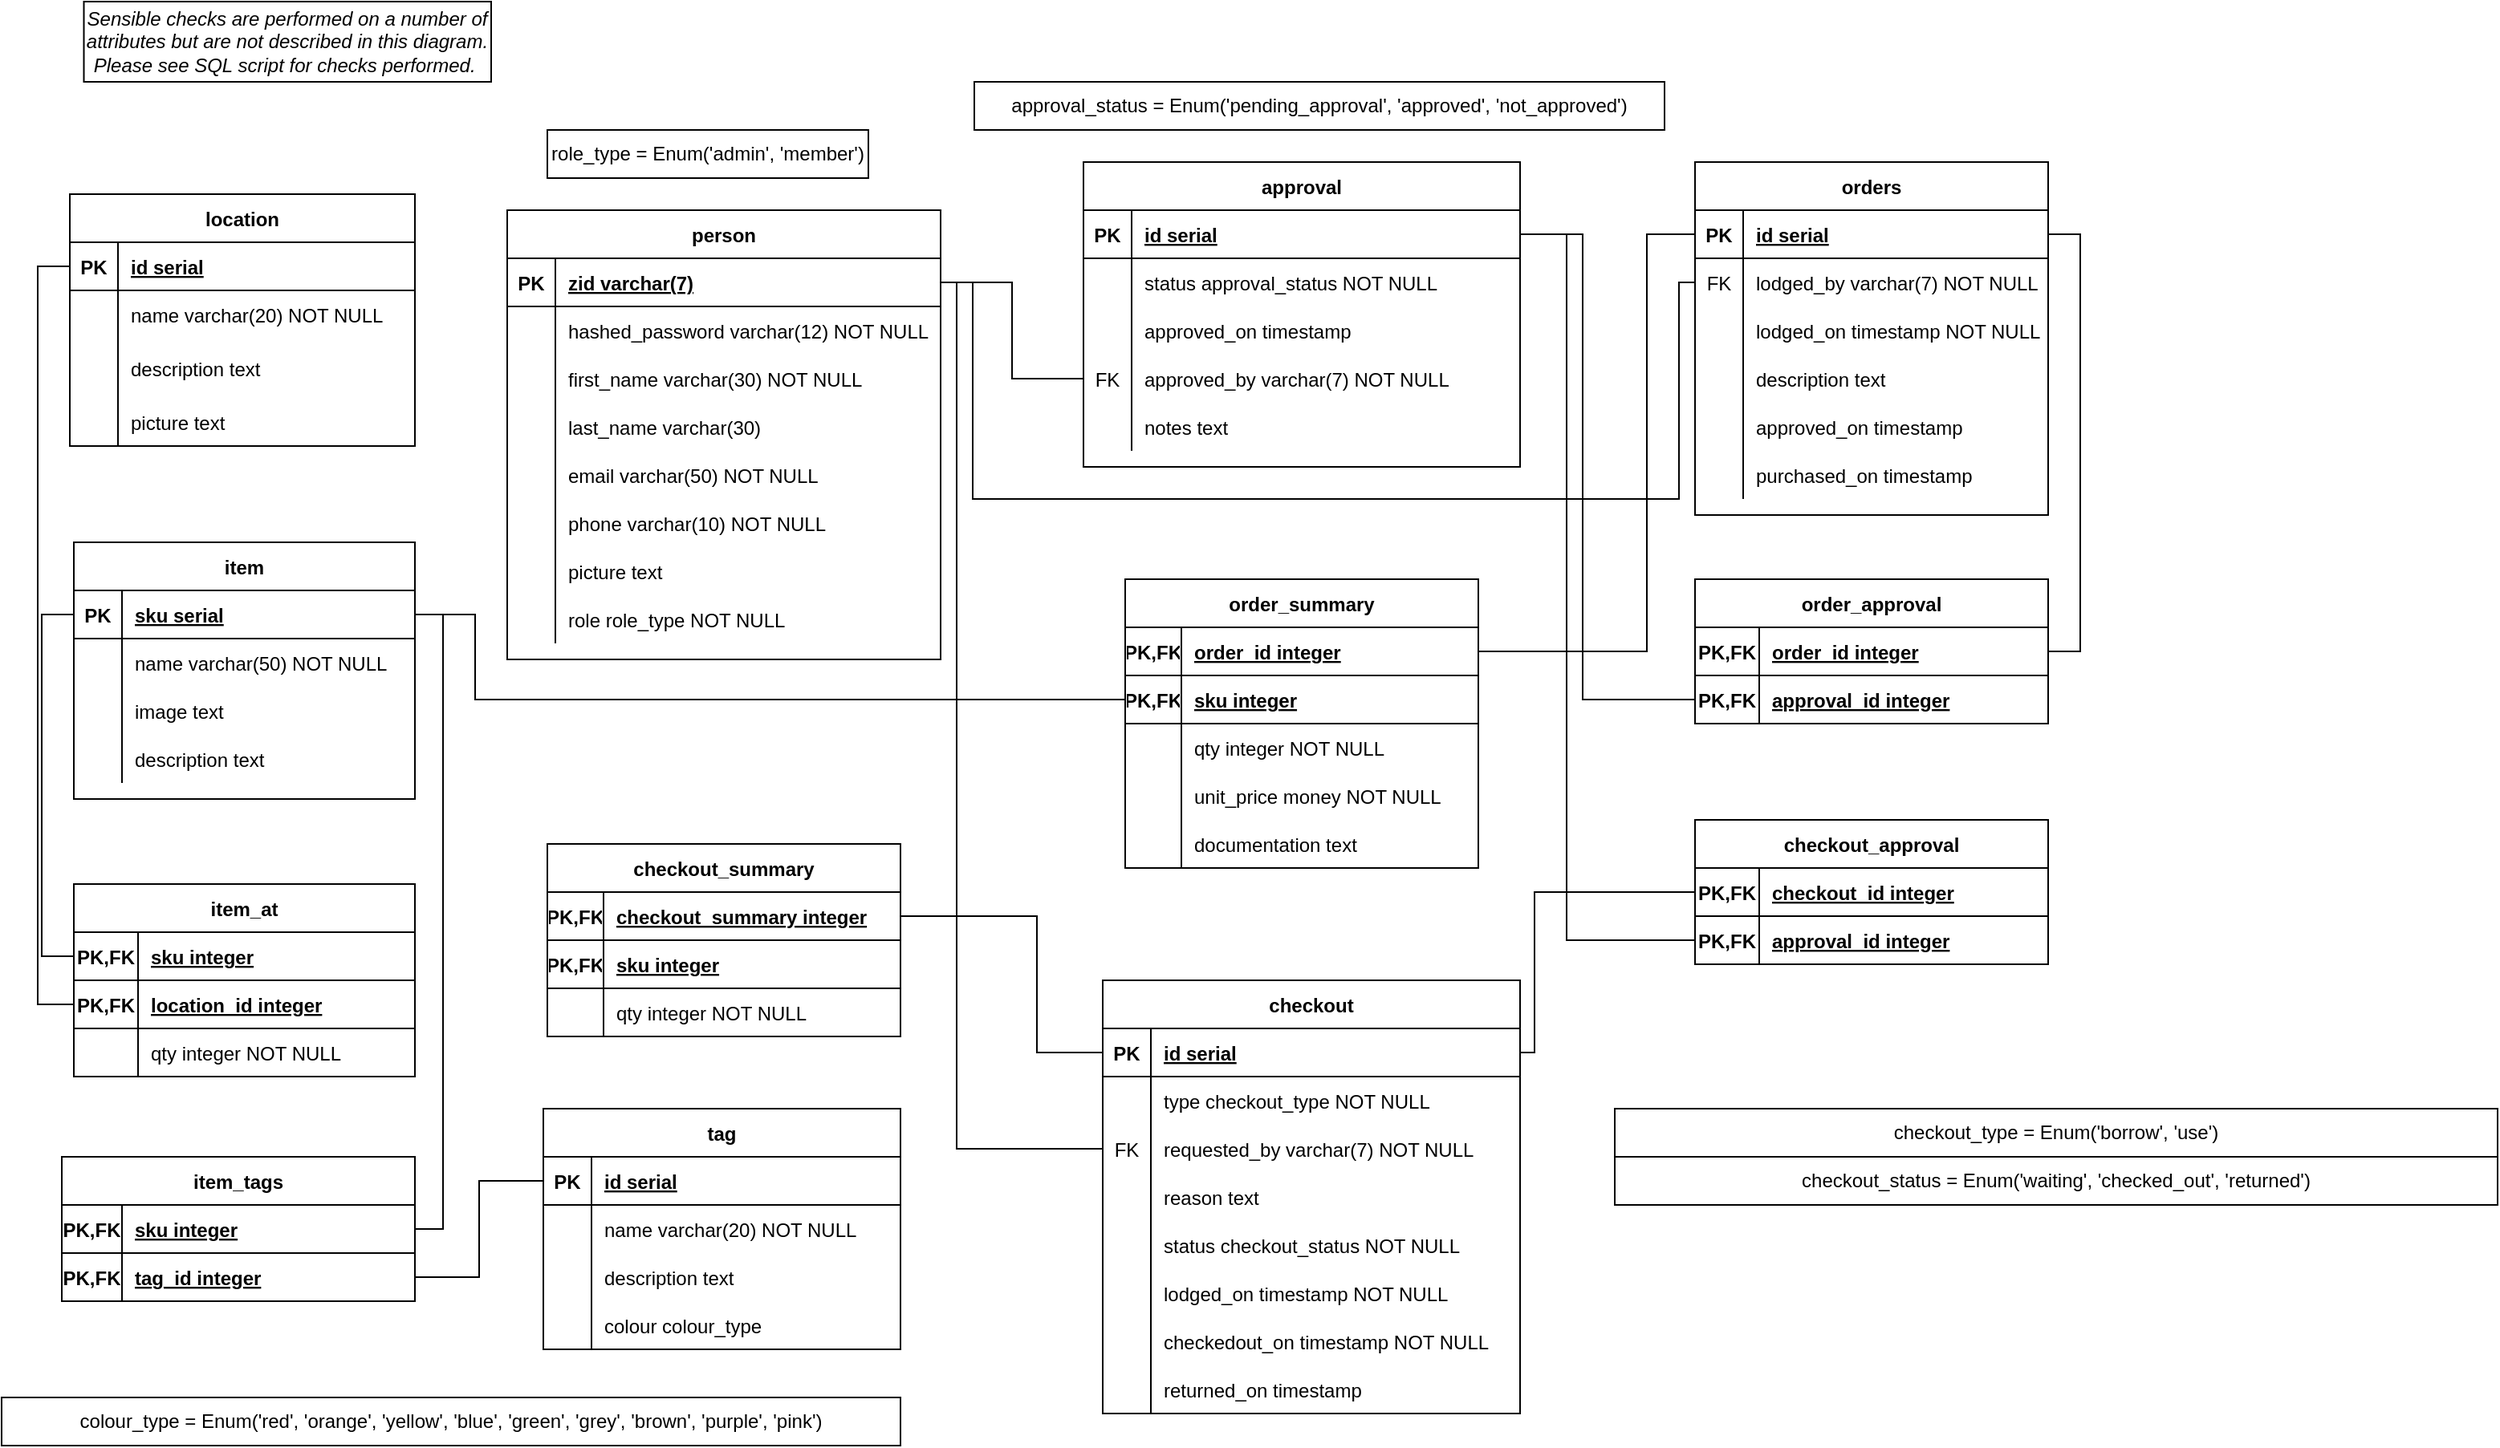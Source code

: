 <mxfile version="15.1.3" type="device"><diagram id="sqhI35rybkaed1vqZ7Nm" name="Page-1"><mxGraphModel dx="2181" dy="1385" grid="1" gridSize="10" guides="1" tooltips="1" connect="1" arrows="1" fold="1" page="1" pageScale="1" pageWidth="1169" pageHeight="827" math="0" shadow="0"><root><mxCell id="0"/><mxCell id="1" parent="0"/><mxCell id="OZhwQ9Wp_961Yht9sRp8-1" value="person" style="shape=table;startSize=30;container=1;collapsible=1;childLayout=tableLayout;fixedRows=1;rowLines=0;fontStyle=1;align=center;resizeLast=1;" parent="1" vertex="1"><mxGeometry x="20" y="-620" width="270" height="280" as="geometry"/></mxCell><mxCell id="OZhwQ9Wp_961Yht9sRp8-2" value="" style="shape=partialRectangle;collapsible=0;dropTarget=0;pointerEvents=0;fillColor=none;top=0;left=0;bottom=1;right=0;points=[[0,0.5],[1,0.5]];portConstraint=eastwest;" parent="OZhwQ9Wp_961Yht9sRp8-1" vertex="1"><mxGeometry y="30" width="270" height="30" as="geometry"/></mxCell><mxCell id="OZhwQ9Wp_961Yht9sRp8-3" value="PK" style="shape=partialRectangle;connectable=0;fillColor=none;top=0;left=0;bottom=0;right=0;fontStyle=1;overflow=hidden;" parent="OZhwQ9Wp_961Yht9sRp8-2" vertex="1"><mxGeometry width="30" height="30" as="geometry"/></mxCell><mxCell id="OZhwQ9Wp_961Yht9sRp8-4" value="zid varchar(7)" style="shape=partialRectangle;connectable=0;fillColor=none;top=0;left=0;bottom=0;right=0;align=left;spacingLeft=6;fontStyle=5;overflow=hidden;" parent="OZhwQ9Wp_961Yht9sRp8-2" vertex="1"><mxGeometry x="30" width="240" height="30" as="geometry"/></mxCell><mxCell id="KjuRB3Pj3CHjRm3-rx0Q-2" style="shape=partialRectangle;collapsible=0;dropTarget=0;pointerEvents=0;fillColor=none;top=0;left=0;bottom=0;right=0;points=[[0,0.5],[1,0.5]];portConstraint=eastwest;" parent="OZhwQ9Wp_961Yht9sRp8-1" vertex="1"><mxGeometry y="60" width="270" height="30" as="geometry"/></mxCell><mxCell id="KjuRB3Pj3CHjRm3-rx0Q-3" style="shape=partialRectangle;connectable=0;fillColor=none;top=0;left=0;bottom=0;right=0;editable=1;overflow=hidden;" parent="KjuRB3Pj3CHjRm3-rx0Q-2" vertex="1"><mxGeometry width="30" height="30" as="geometry"/></mxCell><mxCell id="KjuRB3Pj3CHjRm3-rx0Q-4" value="hashed_password varchar(12) NOT NULL" style="shape=partialRectangle;connectable=0;fillColor=none;top=0;left=0;bottom=0;right=0;align=left;spacingLeft=6;overflow=hidden;" parent="KjuRB3Pj3CHjRm3-rx0Q-2" vertex="1"><mxGeometry x="30" width="240" height="30" as="geometry"/></mxCell><mxCell id="OZhwQ9Wp_961Yht9sRp8-5" value="" style="shape=partialRectangle;collapsible=0;dropTarget=0;pointerEvents=0;fillColor=none;top=0;left=0;bottom=0;right=0;points=[[0,0.5],[1,0.5]];portConstraint=eastwest;" parent="OZhwQ9Wp_961Yht9sRp8-1" vertex="1"><mxGeometry y="90" width="270" height="30" as="geometry"/></mxCell><mxCell id="OZhwQ9Wp_961Yht9sRp8-6" value="" style="shape=partialRectangle;connectable=0;fillColor=none;top=0;left=0;bottom=0;right=0;editable=1;overflow=hidden;" parent="OZhwQ9Wp_961Yht9sRp8-5" vertex="1"><mxGeometry width="30" height="30" as="geometry"/></mxCell><mxCell id="OZhwQ9Wp_961Yht9sRp8-7" value="first_name varchar(30) NOT NULL" style="shape=partialRectangle;connectable=0;fillColor=none;top=0;left=0;bottom=0;right=0;align=left;spacingLeft=6;overflow=hidden;" parent="OZhwQ9Wp_961Yht9sRp8-5" vertex="1"><mxGeometry x="30" width="240" height="30" as="geometry"/></mxCell><mxCell id="OZhwQ9Wp_961Yht9sRp8-8" value="" style="shape=partialRectangle;collapsible=0;dropTarget=0;pointerEvents=0;fillColor=none;top=0;left=0;bottom=0;right=0;points=[[0,0.5],[1,0.5]];portConstraint=eastwest;" parent="OZhwQ9Wp_961Yht9sRp8-1" vertex="1"><mxGeometry y="120" width="270" height="30" as="geometry"/></mxCell><mxCell id="OZhwQ9Wp_961Yht9sRp8-9" value="" style="shape=partialRectangle;connectable=0;fillColor=none;top=0;left=0;bottom=0;right=0;editable=1;overflow=hidden;" parent="OZhwQ9Wp_961Yht9sRp8-8" vertex="1"><mxGeometry width="30" height="30" as="geometry"/></mxCell><mxCell id="OZhwQ9Wp_961Yht9sRp8-10" value="last_name varchar(30)" style="shape=partialRectangle;connectable=0;fillColor=none;top=0;left=0;bottom=0;right=0;align=left;spacingLeft=6;overflow=hidden;" parent="OZhwQ9Wp_961Yht9sRp8-8" vertex="1"><mxGeometry x="30" width="240" height="30" as="geometry"/></mxCell><mxCell id="OZhwQ9Wp_961Yht9sRp8-11" value="" style="shape=partialRectangle;collapsible=0;dropTarget=0;pointerEvents=0;fillColor=none;top=0;left=0;bottom=0;right=0;points=[[0,0.5],[1,0.5]];portConstraint=eastwest;" parent="OZhwQ9Wp_961Yht9sRp8-1" vertex="1"><mxGeometry y="150" width="270" height="30" as="geometry"/></mxCell><mxCell id="OZhwQ9Wp_961Yht9sRp8-12" value="" style="shape=partialRectangle;connectable=0;fillColor=none;top=0;left=0;bottom=0;right=0;editable=1;overflow=hidden;" parent="OZhwQ9Wp_961Yht9sRp8-11" vertex="1"><mxGeometry width="30" height="30" as="geometry"/></mxCell><mxCell id="OZhwQ9Wp_961Yht9sRp8-13" value="email varchar(50) NOT NULL" style="shape=partialRectangle;connectable=0;fillColor=none;top=0;left=0;bottom=0;right=0;align=left;spacingLeft=6;overflow=hidden;" parent="OZhwQ9Wp_961Yht9sRp8-11" vertex="1"><mxGeometry x="30" width="240" height="30" as="geometry"/></mxCell><mxCell id="OZhwQ9Wp_961Yht9sRp8-143" style="shape=partialRectangle;collapsible=0;dropTarget=0;pointerEvents=0;fillColor=none;top=0;left=0;bottom=0;right=0;points=[[0,0.5],[1,0.5]];portConstraint=eastwest;" parent="OZhwQ9Wp_961Yht9sRp8-1" vertex="1"><mxGeometry y="180" width="270" height="30" as="geometry"/></mxCell><mxCell id="OZhwQ9Wp_961Yht9sRp8-144" style="shape=partialRectangle;connectable=0;fillColor=none;top=0;left=0;bottom=0;right=0;editable=1;overflow=hidden;" parent="OZhwQ9Wp_961Yht9sRp8-143" vertex="1"><mxGeometry width="30" height="30" as="geometry"/></mxCell><mxCell id="OZhwQ9Wp_961Yht9sRp8-145" value="phone varchar(10) NOT NULL  " style="shape=partialRectangle;connectable=0;fillColor=none;top=0;left=0;bottom=0;right=0;align=left;spacingLeft=6;overflow=hidden;" parent="OZhwQ9Wp_961Yht9sRp8-143" vertex="1"><mxGeometry x="30" width="240" height="30" as="geometry"/></mxCell><mxCell id="OZhwQ9Wp_961Yht9sRp8-20" style="shape=partialRectangle;collapsible=0;dropTarget=0;pointerEvents=0;fillColor=none;top=0;left=0;bottom=0;right=0;points=[[0,0.5],[1,0.5]];portConstraint=eastwest;" parent="OZhwQ9Wp_961Yht9sRp8-1" vertex="1"><mxGeometry y="210" width="270" height="30" as="geometry"/></mxCell><mxCell id="OZhwQ9Wp_961Yht9sRp8-21" style="shape=partialRectangle;connectable=0;fillColor=none;top=0;left=0;bottom=0;right=0;editable=1;overflow=hidden;" parent="OZhwQ9Wp_961Yht9sRp8-20" vertex="1"><mxGeometry width="30" height="30" as="geometry"/></mxCell><mxCell id="OZhwQ9Wp_961Yht9sRp8-22" value="picture text" style="shape=partialRectangle;connectable=0;fillColor=none;top=0;left=0;bottom=0;right=0;align=left;spacingLeft=6;overflow=hidden;" parent="OZhwQ9Wp_961Yht9sRp8-20" vertex="1"><mxGeometry x="30" width="240" height="30" as="geometry"/></mxCell><mxCell id="OZhwQ9Wp_961Yht9sRp8-23" style="shape=partialRectangle;collapsible=0;dropTarget=0;pointerEvents=0;fillColor=none;top=0;left=0;bottom=0;right=0;points=[[0,0.5],[1,0.5]];portConstraint=eastwest;" parent="OZhwQ9Wp_961Yht9sRp8-1" vertex="1"><mxGeometry y="240" width="270" height="30" as="geometry"/></mxCell><mxCell id="OZhwQ9Wp_961Yht9sRp8-24" style="shape=partialRectangle;connectable=0;fillColor=none;top=0;left=0;bottom=0;right=0;editable=1;overflow=hidden;" parent="OZhwQ9Wp_961Yht9sRp8-23" vertex="1"><mxGeometry width="30" height="30" as="geometry"/></mxCell><mxCell id="OZhwQ9Wp_961Yht9sRp8-25" value="role role_type NOT NULL" style="shape=partialRectangle;connectable=0;fillColor=none;top=0;left=0;bottom=0;right=0;align=left;spacingLeft=6;overflow=hidden;" parent="OZhwQ9Wp_961Yht9sRp8-23" vertex="1"><mxGeometry x="30" width="240" height="30" as="geometry"/></mxCell><mxCell id="OZhwQ9Wp_961Yht9sRp8-29" value="item" style="shape=table;startSize=30;container=1;collapsible=1;childLayout=tableLayout;fixedRows=1;rowLines=0;fontStyle=1;align=center;resizeLast=1;" parent="1" vertex="1"><mxGeometry x="-250" y="-413" width="212.5" height="160" as="geometry"><mxRectangle x="350" y="40" width="60" height="30" as="alternateBounds"/></mxGeometry></mxCell><mxCell id="OZhwQ9Wp_961Yht9sRp8-30" value="" style="shape=partialRectangle;collapsible=0;dropTarget=0;pointerEvents=0;fillColor=none;top=0;left=0;bottom=1;right=0;points=[[0,0.5],[1,0.5]];portConstraint=eastwest;" parent="OZhwQ9Wp_961Yht9sRp8-29" vertex="1"><mxGeometry y="30" width="212.5" height="30" as="geometry"/></mxCell><mxCell id="OZhwQ9Wp_961Yht9sRp8-31" value="PK" style="shape=partialRectangle;connectable=0;fillColor=none;top=0;left=0;bottom=0;right=0;fontStyle=1;overflow=hidden;" parent="OZhwQ9Wp_961Yht9sRp8-30" vertex="1"><mxGeometry width="30" height="30" as="geometry"/></mxCell><mxCell id="OZhwQ9Wp_961Yht9sRp8-32" value="sku serial" style="shape=partialRectangle;connectable=0;fillColor=none;top=0;left=0;bottom=0;right=0;align=left;spacingLeft=6;fontStyle=5;overflow=hidden;" parent="OZhwQ9Wp_961Yht9sRp8-30" vertex="1"><mxGeometry x="30" width="182.5" height="30" as="geometry"/></mxCell><mxCell id="OZhwQ9Wp_961Yht9sRp8-33" value="" style="shape=partialRectangle;collapsible=0;dropTarget=0;pointerEvents=0;fillColor=none;top=0;left=0;bottom=0;right=0;points=[[0,0.5],[1,0.5]];portConstraint=eastwest;" parent="OZhwQ9Wp_961Yht9sRp8-29" vertex="1"><mxGeometry y="60" width="212.5" height="30" as="geometry"/></mxCell><mxCell id="OZhwQ9Wp_961Yht9sRp8-34" value="" style="shape=partialRectangle;connectable=0;fillColor=none;top=0;left=0;bottom=0;right=0;editable=1;overflow=hidden;" parent="OZhwQ9Wp_961Yht9sRp8-33" vertex="1"><mxGeometry width="30" height="30" as="geometry"/></mxCell><mxCell id="OZhwQ9Wp_961Yht9sRp8-35" value="name varchar(50) NOT NULL" style="shape=partialRectangle;connectable=0;fillColor=none;top=0;left=0;bottom=0;right=0;align=left;spacingLeft=6;overflow=hidden;" parent="OZhwQ9Wp_961Yht9sRp8-33" vertex="1"><mxGeometry x="30" width="182.5" height="30" as="geometry"/></mxCell><mxCell id="OZhwQ9Wp_961Yht9sRp8-96" style="shape=partialRectangle;collapsible=0;dropTarget=0;pointerEvents=0;fillColor=none;top=0;left=0;bottom=0;right=0;points=[[0,0.5],[1,0.5]];portConstraint=eastwest;" parent="OZhwQ9Wp_961Yht9sRp8-29" vertex="1"><mxGeometry y="90" width="212.5" height="30" as="geometry"/></mxCell><mxCell id="OZhwQ9Wp_961Yht9sRp8-97" style="shape=partialRectangle;connectable=0;fillColor=none;top=0;left=0;bottom=0;right=0;editable=1;overflow=hidden;" parent="OZhwQ9Wp_961Yht9sRp8-96" vertex="1"><mxGeometry width="30" height="30" as="geometry"/></mxCell><mxCell id="OZhwQ9Wp_961Yht9sRp8-98" value="image text" style="shape=partialRectangle;connectable=0;fillColor=none;top=0;left=0;bottom=0;right=0;align=left;spacingLeft=6;overflow=hidden;" parent="OZhwQ9Wp_961Yht9sRp8-96" vertex="1"><mxGeometry x="30" width="182.5" height="30" as="geometry"/></mxCell><mxCell id="OZhwQ9Wp_961Yht9sRp8-36" value="" style="shape=partialRectangle;collapsible=0;dropTarget=0;pointerEvents=0;fillColor=none;top=0;left=0;bottom=0;right=0;points=[[0,0.5],[1,0.5]];portConstraint=eastwest;" parent="OZhwQ9Wp_961Yht9sRp8-29" vertex="1"><mxGeometry y="120" width="212.5" height="30" as="geometry"/></mxCell><mxCell id="OZhwQ9Wp_961Yht9sRp8-37" value="" style="shape=partialRectangle;connectable=0;fillColor=none;top=0;left=0;bottom=0;right=0;editable=1;overflow=hidden;" parent="OZhwQ9Wp_961Yht9sRp8-36" vertex="1"><mxGeometry width="30" height="30" as="geometry"/></mxCell><mxCell id="OZhwQ9Wp_961Yht9sRp8-38" value="description text" style="shape=partialRectangle;connectable=0;fillColor=none;top=0;left=0;bottom=0;right=0;align=left;spacingLeft=6;overflow=hidden;" parent="OZhwQ9Wp_961Yht9sRp8-36" vertex="1"><mxGeometry x="30" width="182.5" height="30" as="geometry"/></mxCell><mxCell id="OZhwQ9Wp_961Yht9sRp8-45" value="orders" style="shape=table;startSize=30;container=1;collapsible=1;childLayout=tableLayout;fixedRows=1;rowLines=0;fontStyle=1;align=center;resizeLast=1;" parent="1" vertex="1"><mxGeometry x="760" y="-650" width="220" height="220" as="geometry"/></mxCell><mxCell id="OZhwQ9Wp_961Yht9sRp8-46" value="" style="shape=partialRectangle;collapsible=0;dropTarget=0;pointerEvents=0;fillColor=none;top=0;left=0;bottom=1;right=0;points=[[0,0.5],[1,0.5]];portConstraint=eastwest;" parent="OZhwQ9Wp_961Yht9sRp8-45" vertex="1"><mxGeometry y="30" width="220" height="30" as="geometry"/></mxCell><mxCell id="OZhwQ9Wp_961Yht9sRp8-47" value="PK" style="shape=partialRectangle;connectable=0;fillColor=none;top=0;left=0;bottom=0;right=0;fontStyle=1;overflow=hidden;" parent="OZhwQ9Wp_961Yht9sRp8-46" vertex="1"><mxGeometry width="30" height="30" as="geometry"/></mxCell><mxCell id="OZhwQ9Wp_961Yht9sRp8-48" value="id serial" style="shape=partialRectangle;connectable=0;fillColor=none;top=0;left=0;bottom=0;right=0;align=left;spacingLeft=6;fontStyle=5;overflow=hidden;" parent="OZhwQ9Wp_961Yht9sRp8-46" vertex="1"><mxGeometry x="30" width="190" height="30" as="geometry"/></mxCell><mxCell id="OZhwQ9Wp_961Yht9sRp8-55" value="" style="shape=partialRectangle;collapsible=0;dropTarget=0;pointerEvents=0;fillColor=none;top=0;left=0;bottom=0;right=0;points=[[0,0.5],[1,0.5]];portConstraint=eastwest;" parent="OZhwQ9Wp_961Yht9sRp8-45" vertex="1"><mxGeometry y="60" width="220" height="30" as="geometry"/></mxCell><mxCell id="OZhwQ9Wp_961Yht9sRp8-56" value="FK" style="shape=partialRectangle;connectable=0;fillColor=none;top=0;left=0;bottom=0;right=0;editable=1;overflow=hidden;" parent="OZhwQ9Wp_961Yht9sRp8-55" vertex="1"><mxGeometry width="30" height="30" as="geometry"/></mxCell><mxCell id="OZhwQ9Wp_961Yht9sRp8-57" value="lodged_by varchar(7) NOT NULL" style="shape=partialRectangle;connectable=0;fillColor=none;top=0;left=0;bottom=0;right=0;align=left;spacingLeft=6;overflow=hidden;" parent="OZhwQ9Wp_961Yht9sRp8-55" vertex="1"><mxGeometry x="30" width="190" height="30" as="geometry"/></mxCell><mxCell id="OZhwQ9Wp_961Yht9sRp8-59" style="shape=partialRectangle;collapsible=0;dropTarget=0;pointerEvents=0;fillColor=none;top=0;left=0;bottom=0;right=0;points=[[0,0.5],[1,0.5]];portConstraint=eastwest;" parent="OZhwQ9Wp_961Yht9sRp8-45" vertex="1"><mxGeometry y="90" width="220" height="30" as="geometry"/></mxCell><mxCell id="OZhwQ9Wp_961Yht9sRp8-60" style="shape=partialRectangle;connectable=0;fillColor=none;top=0;left=0;bottom=0;right=0;editable=1;overflow=hidden;" parent="OZhwQ9Wp_961Yht9sRp8-59" vertex="1"><mxGeometry width="30" height="30" as="geometry"/></mxCell><mxCell id="OZhwQ9Wp_961Yht9sRp8-61" value="lodged_on timestamp NOT NULL" style="shape=partialRectangle;connectable=0;fillColor=none;top=0;left=0;bottom=0;right=0;align=left;spacingLeft=6;overflow=hidden;" parent="OZhwQ9Wp_961Yht9sRp8-59" vertex="1"><mxGeometry x="30" width="190" height="30" as="geometry"/></mxCell><mxCell id="KjuRB3Pj3CHjRm3-rx0Q-37" style="shape=partialRectangle;collapsible=0;dropTarget=0;pointerEvents=0;fillColor=none;top=0;left=0;bottom=0;right=0;points=[[0,0.5],[1,0.5]];portConstraint=eastwest;" parent="OZhwQ9Wp_961Yht9sRp8-45" vertex="1"><mxGeometry y="120" width="220" height="30" as="geometry"/></mxCell><mxCell id="KjuRB3Pj3CHjRm3-rx0Q-38" style="shape=partialRectangle;connectable=0;fillColor=none;top=0;left=0;bottom=0;right=0;editable=1;overflow=hidden;" parent="KjuRB3Pj3CHjRm3-rx0Q-37" vertex="1"><mxGeometry width="30" height="30" as="geometry"/></mxCell><mxCell id="KjuRB3Pj3CHjRm3-rx0Q-39" value="description text" style="shape=partialRectangle;connectable=0;fillColor=none;top=0;left=0;bottom=0;right=0;align=left;spacingLeft=6;overflow=hidden;" parent="KjuRB3Pj3CHjRm3-rx0Q-37" vertex="1"><mxGeometry x="30" width="190" height="30" as="geometry"/></mxCell><mxCell id="KjuRB3Pj3CHjRm3-rx0Q-47" style="shape=partialRectangle;collapsible=0;dropTarget=0;pointerEvents=0;fillColor=none;top=0;left=0;bottom=0;right=0;points=[[0,0.5],[1,0.5]];portConstraint=eastwest;" parent="OZhwQ9Wp_961Yht9sRp8-45" vertex="1"><mxGeometry y="150" width="220" height="30" as="geometry"/></mxCell><mxCell id="KjuRB3Pj3CHjRm3-rx0Q-48" style="shape=partialRectangle;connectable=0;fillColor=none;top=0;left=0;bottom=0;right=0;editable=1;overflow=hidden;" parent="KjuRB3Pj3CHjRm3-rx0Q-47" vertex="1"><mxGeometry width="30" height="30" as="geometry"/></mxCell><mxCell id="KjuRB3Pj3CHjRm3-rx0Q-49" value="approved_on timestamp" style="shape=partialRectangle;connectable=0;fillColor=none;top=0;left=0;bottom=0;right=0;align=left;spacingLeft=6;overflow=hidden;" parent="KjuRB3Pj3CHjRm3-rx0Q-47" vertex="1"><mxGeometry x="30" width="190" height="30" as="geometry"/></mxCell><mxCell id="OZhwQ9Wp_961Yht9sRp8-65" style="shape=partialRectangle;collapsible=0;dropTarget=0;pointerEvents=0;fillColor=none;top=0;left=0;bottom=0;right=0;points=[[0,0.5],[1,0.5]];portConstraint=eastwest;" parent="OZhwQ9Wp_961Yht9sRp8-45" vertex="1"><mxGeometry y="180" width="220" height="30" as="geometry"/></mxCell><mxCell id="OZhwQ9Wp_961Yht9sRp8-66" style="shape=partialRectangle;connectable=0;fillColor=none;top=0;left=0;bottom=0;right=0;editable=1;overflow=hidden;" parent="OZhwQ9Wp_961Yht9sRp8-65" vertex="1"><mxGeometry width="30" height="30" as="geometry"/></mxCell><mxCell id="OZhwQ9Wp_961Yht9sRp8-67" value="purchased_on timestamp" style="shape=partialRectangle;connectable=0;fillColor=none;top=0;left=0;bottom=0;right=0;align=left;spacingLeft=6;overflow=hidden;" parent="OZhwQ9Wp_961Yht9sRp8-65" vertex="1"><mxGeometry x="30" width="190" height="30" as="geometry"/></mxCell><mxCell id="OZhwQ9Wp_961Yht9sRp8-71" value="approval" style="shape=table;startSize=30;container=1;collapsible=1;childLayout=tableLayout;fixedRows=1;rowLines=0;fontStyle=1;align=center;resizeLast=1;" parent="1" vertex="1"><mxGeometry x="379" y="-650" width="272" height="190" as="geometry"/></mxCell><mxCell id="OZhwQ9Wp_961Yht9sRp8-72" value="" style="shape=partialRectangle;collapsible=0;dropTarget=0;pointerEvents=0;fillColor=none;top=0;left=0;bottom=1;right=0;points=[[0,0.5],[1,0.5]];portConstraint=eastwest;" parent="OZhwQ9Wp_961Yht9sRp8-71" vertex="1"><mxGeometry y="30" width="272" height="30" as="geometry"/></mxCell><mxCell id="OZhwQ9Wp_961Yht9sRp8-73" value="PK" style="shape=partialRectangle;connectable=0;fillColor=none;top=0;left=0;bottom=0;right=0;fontStyle=1;overflow=hidden;" parent="OZhwQ9Wp_961Yht9sRp8-72" vertex="1"><mxGeometry width="30" height="30" as="geometry"/></mxCell><mxCell id="OZhwQ9Wp_961Yht9sRp8-74" value="id serial" style="shape=partialRectangle;connectable=0;fillColor=none;top=0;left=0;bottom=0;right=0;align=left;spacingLeft=6;fontStyle=5;overflow=hidden;" parent="OZhwQ9Wp_961Yht9sRp8-72" vertex="1"><mxGeometry x="30" width="242" height="30" as="geometry"/></mxCell><mxCell id="jn0UKNEaqNDkY8BhaNkN-6" style="shape=partialRectangle;collapsible=0;dropTarget=0;pointerEvents=0;fillColor=none;top=0;left=0;bottom=0;right=0;points=[[0,0.5],[1,0.5]];portConstraint=eastwest;" parent="OZhwQ9Wp_961Yht9sRp8-71" vertex="1"><mxGeometry y="60" width="272" height="30" as="geometry"/></mxCell><mxCell id="jn0UKNEaqNDkY8BhaNkN-7" style="shape=partialRectangle;connectable=0;fillColor=none;top=0;left=0;bottom=0;right=0;editable=1;overflow=hidden;" parent="jn0UKNEaqNDkY8BhaNkN-6" vertex="1"><mxGeometry width="30" height="30" as="geometry"/></mxCell><mxCell id="jn0UKNEaqNDkY8BhaNkN-8" value="status approval_status NOT NULL" style="shape=partialRectangle;connectable=0;fillColor=none;top=0;left=0;bottom=0;right=0;align=left;spacingLeft=6;overflow=hidden;" parent="jn0UKNEaqNDkY8BhaNkN-6" vertex="1"><mxGeometry x="30" width="242" height="30" as="geometry"/></mxCell><mxCell id="OZhwQ9Wp_961Yht9sRp8-84" style="shape=partialRectangle;collapsible=0;dropTarget=0;pointerEvents=0;fillColor=none;top=0;left=0;bottom=0;right=0;points=[[0,0.5],[1,0.5]];portConstraint=eastwest;" parent="OZhwQ9Wp_961Yht9sRp8-71" vertex="1"><mxGeometry y="90" width="272" height="30" as="geometry"/></mxCell><mxCell id="OZhwQ9Wp_961Yht9sRp8-85" style="shape=partialRectangle;connectable=0;fillColor=none;top=0;left=0;bottom=0;right=0;editable=1;overflow=hidden;" parent="OZhwQ9Wp_961Yht9sRp8-84" vertex="1"><mxGeometry width="30" height="30" as="geometry"/></mxCell><mxCell id="OZhwQ9Wp_961Yht9sRp8-86" value="approved_on timestamp" style="shape=partialRectangle;connectable=0;fillColor=none;top=0;left=0;bottom=0;right=0;align=left;spacingLeft=6;overflow=hidden;" parent="OZhwQ9Wp_961Yht9sRp8-84" vertex="1"><mxGeometry x="30" width="242" height="30" as="geometry"/></mxCell><mxCell id="PZLvsKV1GMYPpEqwrrmn-2" style="shape=partialRectangle;collapsible=0;dropTarget=0;pointerEvents=0;fillColor=none;top=0;left=0;bottom=0;right=0;points=[[0,0.5],[1,0.5]];portConstraint=eastwest;" parent="OZhwQ9Wp_961Yht9sRp8-71" vertex="1"><mxGeometry y="120" width="272" height="30" as="geometry"/></mxCell><mxCell id="PZLvsKV1GMYPpEqwrrmn-3" value="FK" style="shape=partialRectangle;connectable=0;fillColor=none;top=0;left=0;bottom=0;right=0;editable=1;overflow=hidden;" parent="PZLvsKV1GMYPpEqwrrmn-2" vertex="1"><mxGeometry width="30" height="30" as="geometry"/></mxCell><mxCell id="PZLvsKV1GMYPpEqwrrmn-4" value="approved_by varchar(7) NOT NULL" style="shape=partialRectangle;connectable=0;fillColor=none;top=0;left=0;bottom=0;right=0;align=left;spacingLeft=6;overflow=hidden;" parent="PZLvsKV1GMYPpEqwrrmn-2" vertex="1"><mxGeometry x="30" width="242" height="30" as="geometry"/></mxCell><mxCell id="OZhwQ9Wp_961Yht9sRp8-87" style="shape=partialRectangle;collapsible=0;dropTarget=0;pointerEvents=0;fillColor=none;top=0;left=0;bottom=0;right=0;points=[[0,0.5],[1,0.5]];portConstraint=eastwest;" parent="OZhwQ9Wp_961Yht9sRp8-71" vertex="1"><mxGeometry y="150" width="272" height="30" as="geometry"/></mxCell><mxCell id="OZhwQ9Wp_961Yht9sRp8-88" style="shape=partialRectangle;connectable=0;fillColor=none;top=0;left=0;bottom=0;right=0;editable=1;overflow=hidden;" parent="OZhwQ9Wp_961Yht9sRp8-87" vertex="1"><mxGeometry width="30" height="30" as="geometry"/></mxCell><mxCell id="OZhwQ9Wp_961Yht9sRp8-89" value="notes text" style="shape=partialRectangle;connectable=0;fillColor=none;top=0;left=0;bottom=0;right=0;align=left;spacingLeft=6;overflow=hidden;" parent="OZhwQ9Wp_961Yht9sRp8-87" vertex="1"><mxGeometry x="30" width="242" height="30" as="geometry"/></mxCell><mxCell id="KjuRB3Pj3CHjRm3-rx0Q-31" style="edgeStyle=orthogonalEdgeStyle;rounded=0;orthogonalLoop=1;jettySize=auto;html=1;exitX=1;exitY=0.5;exitDx=0;exitDy=0;entryX=1;entryY=0.5;entryDx=0;entryDy=0;startArrow=ERzeroToOne;startFill=1;endArrow=ERzeroToOne;endFill=1;" parent="OZhwQ9Wp_961Yht9sRp8-71" target="OZhwQ9Wp_961Yht9sRp8-72" edge="1"><mxGeometry relative="1" as="geometry"/></mxCell><mxCell id="OZhwQ9Wp_961Yht9sRp8-146" value="checkout" style="shape=table;startSize=30;container=1;collapsible=1;childLayout=tableLayout;fixedRows=1;rowLines=0;fontStyle=1;align=center;resizeLast=1;" parent="1" vertex="1"><mxGeometry x="391" y="-140" width="260" height="270" as="geometry"/></mxCell><mxCell id="OZhwQ9Wp_961Yht9sRp8-147" value="" style="shape=partialRectangle;collapsible=0;dropTarget=0;pointerEvents=0;fillColor=none;top=0;left=0;bottom=1;right=0;points=[[0,0.5],[1,0.5]];portConstraint=eastwest;" parent="OZhwQ9Wp_961Yht9sRp8-146" vertex="1"><mxGeometry y="30" width="260" height="30" as="geometry"/></mxCell><mxCell id="OZhwQ9Wp_961Yht9sRp8-148" value="PK" style="shape=partialRectangle;connectable=0;fillColor=none;top=0;left=0;bottom=0;right=0;fontStyle=1;overflow=hidden;" parent="OZhwQ9Wp_961Yht9sRp8-147" vertex="1"><mxGeometry width="30" height="30" as="geometry"/></mxCell><mxCell id="OZhwQ9Wp_961Yht9sRp8-149" value="id serial" style="shape=partialRectangle;connectable=0;fillColor=none;top=0;left=0;bottom=0;right=0;align=left;spacingLeft=6;fontStyle=5;overflow=hidden;" parent="OZhwQ9Wp_961Yht9sRp8-147" vertex="1"><mxGeometry x="30" width="230" height="30" as="geometry"/></mxCell><mxCell id="sEl0Y-MxxcKo4gjunm0u-5" style="shape=partialRectangle;collapsible=0;dropTarget=0;pointerEvents=0;fillColor=none;top=0;left=0;bottom=0;right=0;points=[[0,0.5],[1,0.5]];portConstraint=eastwest;" parent="OZhwQ9Wp_961Yht9sRp8-146" vertex="1"><mxGeometry y="60" width="260" height="30" as="geometry"/></mxCell><mxCell id="sEl0Y-MxxcKo4gjunm0u-6" style="shape=partialRectangle;connectable=0;fillColor=none;top=0;left=0;bottom=0;right=0;editable=1;overflow=hidden;" parent="sEl0Y-MxxcKo4gjunm0u-5" vertex="1"><mxGeometry width="30" height="30" as="geometry"/></mxCell><mxCell id="sEl0Y-MxxcKo4gjunm0u-7" value="type checkout_type NOT NULL" style="shape=partialRectangle;connectable=0;fillColor=none;top=0;left=0;bottom=0;right=0;align=left;spacingLeft=6;overflow=hidden;" parent="sEl0Y-MxxcKo4gjunm0u-5" vertex="1"><mxGeometry x="30" width="230" height="30" as="geometry"/></mxCell><mxCell id="OZhwQ9Wp_961Yht9sRp8-156" value="" style="shape=partialRectangle;collapsible=0;dropTarget=0;pointerEvents=0;fillColor=none;top=0;left=0;bottom=0;right=0;points=[[0,0.5],[1,0.5]];portConstraint=eastwest;" parent="OZhwQ9Wp_961Yht9sRp8-146" vertex="1"><mxGeometry y="90" width="260" height="30" as="geometry"/></mxCell><mxCell id="OZhwQ9Wp_961Yht9sRp8-157" value="FK" style="shape=partialRectangle;connectable=0;fillColor=none;top=0;left=0;bottom=0;right=0;editable=1;overflow=hidden;" parent="OZhwQ9Wp_961Yht9sRp8-156" vertex="1"><mxGeometry width="30" height="30" as="geometry"/></mxCell><mxCell id="OZhwQ9Wp_961Yht9sRp8-158" value="requested_by varchar(7) NOT NULL" style="shape=partialRectangle;connectable=0;fillColor=none;top=0;left=0;bottom=0;right=0;align=left;spacingLeft=6;overflow=hidden;" parent="OZhwQ9Wp_961Yht9sRp8-156" vertex="1"><mxGeometry x="30" width="230" height="30" as="geometry"/></mxCell><mxCell id="OZhwQ9Wp_961Yht9sRp8-174" style="shape=partialRectangle;collapsible=0;dropTarget=0;pointerEvents=0;fillColor=none;top=0;left=0;bottom=0;right=0;points=[[0,0.5],[1,0.5]];portConstraint=eastwest;" parent="OZhwQ9Wp_961Yht9sRp8-146" vertex="1"><mxGeometry y="120" width="260" height="30" as="geometry"/></mxCell><mxCell id="OZhwQ9Wp_961Yht9sRp8-175" style="shape=partialRectangle;connectable=0;fillColor=none;top=0;left=0;bottom=0;right=0;editable=1;overflow=hidden;" parent="OZhwQ9Wp_961Yht9sRp8-174" vertex="1"><mxGeometry width="30" height="30" as="geometry"/></mxCell><mxCell id="OZhwQ9Wp_961Yht9sRp8-176" value="reason text" style="shape=partialRectangle;connectable=0;fillColor=none;top=0;left=0;bottom=0;right=0;align=left;spacingLeft=6;overflow=hidden;" parent="OZhwQ9Wp_961Yht9sRp8-174" vertex="1"><mxGeometry x="30" width="230" height="30" as="geometry"/></mxCell><mxCell id="OZhwQ9Wp_961Yht9sRp8-180" style="shape=partialRectangle;collapsible=0;dropTarget=0;pointerEvents=0;fillColor=none;top=0;left=0;bottom=0;right=0;points=[[0,0.5],[1,0.5]];portConstraint=eastwest;" parent="OZhwQ9Wp_961Yht9sRp8-146" vertex="1"><mxGeometry y="150" width="260" height="30" as="geometry"/></mxCell><mxCell id="OZhwQ9Wp_961Yht9sRp8-181" style="shape=partialRectangle;connectable=0;fillColor=none;top=0;left=0;bottom=0;right=0;editable=1;overflow=hidden;" parent="OZhwQ9Wp_961Yht9sRp8-180" vertex="1"><mxGeometry width="30" height="30" as="geometry"/></mxCell><mxCell id="OZhwQ9Wp_961Yht9sRp8-182" value="status checkout_status NOT NULL" style="shape=partialRectangle;connectable=0;fillColor=none;top=0;left=0;bottom=0;right=0;align=left;spacingLeft=6;overflow=hidden;" parent="OZhwQ9Wp_961Yht9sRp8-180" vertex="1"><mxGeometry x="30" width="230" height="30" as="geometry"/></mxCell><mxCell id="OZhwQ9Wp_961Yht9sRp8-162" style="shape=partialRectangle;collapsible=0;dropTarget=0;pointerEvents=0;fillColor=none;top=0;left=0;bottom=0;right=0;points=[[0,0.5],[1,0.5]];portConstraint=eastwest;" parent="OZhwQ9Wp_961Yht9sRp8-146" vertex="1"><mxGeometry y="180" width="260" height="30" as="geometry"/></mxCell><mxCell id="OZhwQ9Wp_961Yht9sRp8-163" style="shape=partialRectangle;connectable=0;fillColor=none;top=0;left=0;bottom=0;right=0;editable=1;overflow=hidden;" parent="OZhwQ9Wp_961Yht9sRp8-162" vertex="1"><mxGeometry width="30" height="30" as="geometry"/></mxCell><mxCell id="OZhwQ9Wp_961Yht9sRp8-164" value="lodged_on timestamp NOT NULL" style="shape=partialRectangle;connectable=0;fillColor=none;top=0;left=0;bottom=0;right=0;align=left;spacingLeft=6;overflow=hidden;" parent="OZhwQ9Wp_961Yht9sRp8-162" vertex="1"><mxGeometry x="30" width="230" height="30" as="geometry"/></mxCell><mxCell id="dNXgELSEMDWQ3SaQ9ogF-2" style="shape=partialRectangle;collapsible=0;dropTarget=0;pointerEvents=0;fillColor=none;top=0;left=0;bottom=0;right=0;points=[[0,0.5],[1,0.5]];portConstraint=eastwest;" parent="OZhwQ9Wp_961Yht9sRp8-146" vertex="1"><mxGeometry y="210" width="260" height="30" as="geometry"/></mxCell><mxCell id="dNXgELSEMDWQ3SaQ9ogF-3" style="shape=partialRectangle;connectable=0;fillColor=none;top=0;left=0;bottom=0;right=0;editable=1;overflow=hidden;" parent="dNXgELSEMDWQ3SaQ9ogF-2" vertex="1"><mxGeometry width="30" height="30" as="geometry"/></mxCell><mxCell id="dNXgELSEMDWQ3SaQ9ogF-4" value="checkedout_on timestamp NOT NULL" style="shape=partialRectangle;connectable=0;fillColor=none;top=0;left=0;bottom=0;right=0;align=left;spacingLeft=6;overflow=hidden;" parent="dNXgELSEMDWQ3SaQ9ogF-2" vertex="1"><mxGeometry x="30" width="230" height="30" as="geometry"/></mxCell><mxCell id="dNXgELSEMDWQ3SaQ9ogF-7" style="shape=partialRectangle;collapsible=0;dropTarget=0;pointerEvents=0;fillColor=none;top=0;left=0;bottom=0;right=0;points=[[0,0.5],[1,0.5]];portConstraint=eastwest;" parent="OZhwQ9Wp_961Yht9sRp8-146" vertex="1"><mxGeometry y="240" width="260" height="30" as="geometry"/></mxCell><mxCell id="dNXgELSEMDWQ3SaQ9ogF-8" style="shape=partialRectangle;connectable=0;fillColor=none;top=0;left=0;bottom=0;right=0;editable=1;overflow=hidden;" parent="dNXgELSEMDWQ3SaQ9ogF-7" vertex="1"><mxGeometry width="30" height="30" as="geometry"/></mxCell><mxCell id="dNXgELSEMDWQ3SaQ9ogF-9" value="returned_on timestamp" style="shape=partialRectangle;connectable=0;fillColor=none;top=0;left=0;bottom=0;right=0;align=left;spacingLeft=6;overflow=hidden;" parent="dNXgELSEMDWQ3SaQ9ogF-7" vertex="1"><mxGeometry x="30" width="230" height="30" as="geometry"/></mxCell><mxCell id="KjuRB3Pj3CHjRm3-rx0Q-1" value="&lt;span style=&quot;text-align: left&quot;&gt;role_type = Enum('admin', 'member')&lt;/span&gt;" style="rounded=0;whiteSpace=wrap;html=1;" parent="1" vertex="1"><mxGeometry x="45" y="-670" width="200" height="30" as="geometry"/></mxCell><mxCell id="KjuRB3Pj3CHjRm3-rx0Q-8" value="tag" style="shape=table;startSize=30;container=1;collapsible=1;childLayout=tableLayout;fixedRows=1;rowLines=0;fontStyle=1;align=center;resizeLast=1;" parent="1" vertex="1"><mxGeometry x="42.5" y="-60" width="222.5" height="150" as="geometry"/></mxCell><mxCell id="KjuRB3Pj3CHjRm3-rx0Q-9" value="" style="shape=partialRectangle;collapsible=0;dropTarget=0;pointerEvents=0;fillColor=none;top=0;left=0;bottom=1;right=0;points=[[0,0.5],[1,0.5]];portConstraint=eastwest;" parent="KjuRB3Pj3CHjRm3-rx0Q-8" vertex="1"><mxGeometry y="30" width="222.5" height="30" as="geometry"/></mxCell><mxCell id="KjuRB3Pj3CHjRm3-rx0Q-10" value="PK" style="shape=partialRectangle;connectable=0;fillColor=none;top=0;left=0;bottom=0;right=0;fontStyle=1;overflow=hidden;" parent="KjuRB3Pj3CHjRm3-rx0Q-9" vertex="1"><mxGeometry width="30" height="30" as="geometry"/></mxCell><mxCell id="KjuRB3Pj3CHjRm3-rx0Q-11" value="id serial" style="shape=partialRectangle;connectable=0;fillColor=none;top=0;left=0;bottom=0;right=0;align=left;spacingLeft=6;fontStyle=5;overflow=hidden;" parent="KjuRB3Pj3CHjRm3-rx0Q-9" vertex="1"><mxGeometry x="30" width="192.5" height="30" as="geometry"/></mxCell><mxCell id="KjuRB3Pj3CHjRm3-rx0Q-12" value="" style="shape=partialRectangle;collapsible=0;dropTarget=0;pointerEvents=0;fillColor=none;top=0;left=0;bottom=0;right=0;points=[[0,0.5],[1,0.5]];portConstraint=eastwest;" parent="KjuRB3Pj3CHjRm3-rx0Q-8" vertex="1"><mxGeometry y="60" width="222.5" height="30" as="geometry"/></mxCell><mxCell id="KjuRB3Pj3CHjRm3-rx0Q-13" value="" style="shape=partialRectangle;connectable=0;fillColor=none;top=0;left=0;bottom=0;right=0;editable=1;overflow=hidden;" parent="KjuRB3Pj3CHjRm3-rx0Q-12" vertex="1"><mxGeometry width="30" height="30" as="geometry"/></mxCell><mxCell id="KjuRB3Pj3CHjRm3-rx0Q-14" value="name varchar(20) NOT NULL" style="shape=partialRectangle;connectable=0;fillColor=none;top=0;left=0;bottom=0;right=0;align=left;spacingLeft=6;overflow=hidden;" parent="KjuRB3Pj3CHjRm3-rx0Q-12" vertex="1"><mxGeometry x="30" width="192.5" height="30" as="geometry"/></mxCell><mxCell id="KjuRB3Pj3CHjRm3-rx0Q-15" style="shape=partialRectangle;collapsible=0;dropTarget=0;pointerEvents=0;fillColor=none;top=0;left=0;bottom=0;right=0;points=[[0,0.5],[1,0.5]];portConstraint=eastwest;" parent="KjuRB3Pj3CHjRm3-rx0Q-8" vertex="1"><mxGeometry y="90" width="222.5" height="30" as="geometry"/></mxCell><mxCell id="KjuRB3Pj3CHjRm3-rx0Q-16" style="shape=partialRectangle;connectable=0;fillColor=none;top=0;left=0;bottom=0;right=0;editable=1;overflow=hidden;" parent="KjuRB3Pj3CHjRm3-rx0Q-15" vertex="1"><mxGeometry width="30" height="30" as="geometry"/></mxCell><mxCell id="KjuRB3Pj3CHjRm3-rx0Q-17" value="description text" style="shape=partialRectangle;connectable=0;fillColor=none;top=0;left=0;bottom=0;right=0;align=left;spacingLeft=6;overflow=hidden;" parent="KjuRB3Pj3CHjRm3-rx0Q-15" vertex="1"><mxGeometry x="30" width="192.5" height="30" as="geometry"/></mxCell><mxCell id="sEl0Y-MxxcKo4gjunm0u-1" style="shape=partialRectangle;collapsible=0;dropTarget=0;pointerEvents=0;fillColor=none;top=0;left=0;bottom=0;right=0;points=[[0,0.5],[1,0.5]];portConstraint=eastwest;" parent="KjuRB3Pj3CHjRm3-rx0Q-8" vertex="1"><mxGeometry y="120" width="222.5" height="30" as="geometry"/></mxCell><mxCell id="sEl0Y-MxxcKo4gjunm0u-2" style="shape=partialRectangle;connectable=0;fillColor=none;top=0;left=0;bottom=0;right=0;editable=1;overflow=hidden;" parent="sEl0Y-MxxcKo4gjunm0u-1" vertex="1"><mxGeometry width="30" height="30" as="geometry"/></mxCell><mxCell id="sEl0Y-MxxcKo4gjunm0u-3" value="colour colour_type" style="shape=partialRectangle;connectable=0;fillColor=none;top=0;left=0;bottom=0;right=0;align=left;spacingLeft=6;overflow=hidden;" parent="sEl0Y-MxxcKo4gjunm0u-1" vertex="1"><mxGeometry x="30" width="192.5" height="30" as="geometry"/></mxCell><mxCell id="KjuRB3Pj3CHjRm3-rx0Q-26" style="edgeStyle=orthogonalEdgeStyle;rounded=0;orthogonalLoop=1;jettySize=auto;html=1;exitX=0;exitY=0.5;exitDx=0;exitDy=0;startArrow=none;startFill=0;endArrow=none;endFill=0;entryX=1;entryY=0.5;entryDx=0;entryDy=0;" parent="1" target="OZhwQ9Wp_961Yht9sRp8-2" edge="1"><mxGeometry relative="1" as="geometry"><mxPoint x="210" y="-270" as="targetPoint"/><Array as="points"><mxPoint x="280" y="-85"/><mxPoint x="280" y="85"/></Array></mxGeometry></mxCell><mxCell id="KjuRB3Pj3CHjRm3-rx0Q-53" value="&lt;span style=&quot;text-align: left&quot;&gt;checkout_status = Enum('waiting', 'checked_out', 'returned')&lt;/span&gt;" style="rounded=0;whiteSpace=wrap;html=1;" parent="1" vertex="1"><mxGeometry x="710" y="-30" width="550" height="30" as="geometry"/></mxCell><mxCell id="PZLvsKV1GMYPpEqwrrmn-1" value="&lt;span style=&quot;text-align: left&quot;&gt;approval_status = Enum('pending_approval', 'approved', 'not_approved')&lt;/span&gt;" style="rounded=0;whiteSpace=wrap;html=1;" parent="1" vertex="1"><mxGeometry x="311" y="-700" width="430" height="30" as="geometry"/></mxCell><mxCell id="sEl0Y-MxxcKo4gjunm0u-8" value="&lt;span style=&quot;text-align: left&quot;&gt;checkout_type = Enum('borrow', 'use')&lt;/span&gt;" style="rounded=0;whiteSpace=wrap;html=1;" parent="1" vertex="1"><mxGeometry x="710" y="-60" width="550" height="30" as="geometry"/></mxCell><mxCell id="0zV3Qw8XZAEXq1wPbTkD-1" value="&lt;span style=&quot;text-align: left&quot;&gt;colour_type = Enum('red', 'orange', 'yellow', 'blue', 'green', 'grey', 'brown', 'purple', 'pink')&lt;/span&gt;" style="rounded=0;whiteSpace=wrap;html=1;" parent="1" vertex="1"><mxGeometry x="-295" y="120" width="560" height="30" as="geometry"/></mxCell><mxCell id="Me8p3Oyi-Df9bJAURcTU-1" value="item_at" style="shape=table;startSize=30;container=1;collapsible=1;childLayout=tableLayout;fixedRows=1;rowLines=0;fontStyle=1;align=center;resizeLast=1;" parent="1" vertex="1"><mxGeometry x="-250" y="-200" width="212.5" height="120" as="geometry"><mxRectangle x="350" y="40" width="60" height="30" as="alternateBounds"/></mxGeometry></mxCell><mxCell id="Me8p3Oyi-Df9bJAURcTU-2" value="" style="shape=partialRectangle;collapsible=0;dropTarget=0;pointerEvents=0;fillColor=none;top=0;left=0;bottom=1;right=0;points=[[0,0.5],[1,0.5]];portConstraint=eastwest;" parent="Me8p3Oyi-Df9bJAURcTU-1" vertex="1"><mxGeometry y="30" width="212.5" height="30" as="geometry"/></mxCell><mxCell id="Me8p3Oyi-Df9bJAURcTU-3" value="PK,FK" style="shape=partialRectangle;connectable=0;fillColor=none;top=0;left=0;bottom=0;right=0;fontStyle=1;overflow=hidden;" parent="Me8p3Oyi-Df9bJAURcTU-2" vertex="1"><mxGeometry width="40" height="30" as="geometry"/></mxCell><mxCell id="Me8p3Oyi-Df9bJAURcTU-4" value="sku integer" style="shape=partialRectangle;connectable=0;fillColor=none;top=0;left=0;bottom=0;right=0;align=left;spacingLeft=6;fontStyle=5;overflow=hidden;" parent="Me8p3Oyi-Df9bJAURcTU-2" vertex="1"><mxGeometry x="40" width="172.5" height="30" as="geometry"/></mxCell><mxCell id="Me8p3Oyi-Df9bJAURcTU-28" value="" style="shape=partialRectangle;collapsible=0;dropTarget=0;pointerEvents=0;fillColor=none;top=0;left=0;bottom=1;right=0;points=[[0,0.5],[1,0.5]];portConstraint=eastwest;" parent="Me8p3Oyi-Df9bJAURcTU-1" vertex="1"><mxGeometry y="60" width="212.5" height="30" as="geometry"/></mxCell><mxCell id="Me8p3Oyi-Df9bJAURcTU-29" value="PK,FK" style="shape=partialRectangle;connectable=0;fillColor=none;top=0;left=0;bottom=0;right=0;fontStyle=1;overflow=hidden;" parent="Me8p3Oyi-Df9bJAURcTU-28" vertex="1"><mxGeometry width="40" height="30" as="geometry"/></mxCell><mxCell id="Me8p3Oyi-Df9bJAURcTU-30" value="location_id integer" style="shape=partialRectangle;connectable=0;fillColor=none;top=0;left=0;bottom=0;right=0;align=left;spacingLeft=6;fontStyle=5;overflow=hidden;" parent="Me8p3Oyi-Df9bJAURcTU-28" vertex="1"><mxGeometry x="40" width="172.5" height="30" as="geometry"/></mxCell><mxCell id="Me8p3Oyi-Df9bJAURcTU-8" style="shape=partialRectangle;collapsible=0;dropTarget=0;pointerEvents=0;fillColor=none;top=0;left=0;bottom=0;right=0;points=[[0,0.5],[1,0.5]];portConstraint=eastwest;" parent="Me8p3Oyi-Df9bJAURcTU-1" vertex="1"><mxGeometry y="90" width="212.5" height="30" as="geometry"/></mxCell><mxCell id="Me8p3Oyi-Df9bJAURcTU-9" value="" style="shape=partialRectangle;connectable=0;fillColor=none;top=0;left=0;bottom=0;right=0;editable=1;overflow=hidden;" parent="Me8p3Oyi-Df9bJAURcTU-8" vertex="1"><mxGeometry width="40" height="30" as="geometry"/></mxCell><mxCell id="Me8p3Oyi-Df9bJAURcTU-10" value="qty integer NOT NULL" style="shape=partialRectangle;connectable=0;fillColor=none;top=0;left=0;bottom=0;right=0;align=left;spacingLeft=6;overflow=hidden;" parent="Me8p3Oyi-Df9bJAURcTU-8" vertex="1"><mxGeometry x="40" width="172.5" height="30" as="geometry"/></mxCell><mxCell id="Me8p3Oyi-Df9bJAURcTU-36" value="location" style="shape=table;startSize=30;container=1;collapsible=1;childLayout=tableLayout;fixedRows=1;rowLines=0;fontStyle=1;align=center;resizeLast=1;" parent="1" vertex="1"><mxGeometry x="-252.5" y="-630" width="215" height="157" as="geometry"/></mxCell><mxCell id="Me8p3Oyi-Df9bJAURcTU-37" value="" style="shape=partialRectangle;collapsible=0;dropTarget=0;pointerEvents=0;fillColor=none;top=0;left=0;bottom=1;right=0;points=[[0,0.5],[1,0.5]];portConstraint=eastwest;" parent="Me8p3Oyi-Df9bJAURcTU-36" vertex="1"><mxGeometry y="30" width="215" height="30" as="geometry"/></mxCell><mxCell id="Me8p3Oyi-Df9bJAURcTU-38" value="PK" style="shape=partialRectangle;connectable=0;fillColor=none;top=0;left=0;bottom=0;right=0;fontStyle=1;overflow=hidden;" parent="Me8p3Oyi-Df9bJAURcTU-37" vertex="1"><mxGeometry width="30" height="30" as="geometry"/></mxCell><mxCell id="Me8p3Oyi-Df9bJAURcTU-39" value="id serial" style="shape=partialRectangle;connectable=0;fillColor=none;top=0;left=0;bottom=0;right=0;align=left;spacingLeft=6;fontStyle=5;overflow=hidden;" parent="Me8p3Oyi-Df9bJAURcTU-37" vertex="1"><mxGeometry x="30" width="185" height="30" as="geometry"/></mxCell><mxCell id="Me8p3Oyi-Df9bJAURcTU-40" value="" style="shape=partialRectangle;collapsible=0;dropTarget=0;pointerEvents=0;fillColor=none;top=0;left=0;bottom=0;right=0;points=[[0,0.5],[1,0.5]];portConstraint=eastwest;" parent="Me8p3Oyi-Df9bJAURcTU-36" vertex="1"><mxGeometry y="60" width="215" height="30" as="geometry"/></mxCell><mxCell id="Me8p3Oyi-Df9bJAURcTU-41" value="" style="shape=partialRectangle;connectable=0;fillColor=none;top=0;left=0;bottom=0;right=0;editable=1;overflow=hidden;" parent="Me8p3Oyi-Df9bJAURcTU-40" vertex="1"><mxGeometry width="30" height="30" as="geometry"/></mxCell><mxCell id="Me8p3Oyi-Df9bJAURcTU-42" value="name varchar(20) NOT NULL" style="shape=partialRectangle;connectable=0;fillColor=none;top=0;left=0;bottom=0;right=0;align=left;spacingLeft=6;overflow=hidden;" parent="Me8p3Oyi-Df9bJAURcTU-40" vertex="1"><mxGeometry x="30" width="185" height="30" as="geometry"/></mxCell><mxCell id="Me8p3Oyi-Df9bJAURcTU-43" value="" style="shape=partialRectangle;collapsible=0;dropTarget=0;pointerEvents=0;fillColor=none;top=0;left=0;bottom=0;right=0;points=[[0,0.5],[1,0.5]];portConstraint=eastwest;" parent="Me8p3Oyi-Df9bJAURcTU-36" vertex="1"><mxGeometry y="90" width="215" height="37" as="geometry"/></mxCell><mxCell id="Me8p3Oyi-Df9bJAURcTU-44" value="" style="shape=partialRectangle;connectable=0;fillColor=none;top=0;left=0;bottom=0;right=0;editable=1;overflow=hidden;" parent="Me8p3Oyi-Df9bJAURcTU-43" vertex="1"><mxGeometry width="30" height="37" as="geometry"/></mxCell><mxCell id="Me8p3Oyi-Df9bJAURcTU-45" value="description text" style="shape=partialRectangle;connectable=0;fillColor=none;top=0;left=0;bottom=0;right=0;align=left;spacingLeft=6;overflow=hidden;" parent="Me8p3Oyi-Df9bJAURcTU-43" vertex="1"><mxGeometry x="30" width="185" height="37" as="geometry"/></mxCell><mxCell id="Me8p3Oyi-Df9bJAURcTU-46" style="shape=partialRectangle;collapsible=0;dropTarget=0;pointerEvents=0;fillColor=none;top=0;left=0;bottom=0;right=0;points=[[0,0.5],[1,0.5]];portConstraint=eastwest;" parent="Me8p3Oyi-Df9bJAURcTU-36" vertex="1"><mxGeometry y="127" width="215" height="30" as="geometry"/></mxCell><mxCell id="Me8p3Oyi-Df9bJAURcTU-47" style="shape=partialRectangle;connectable=0;fillColor=none;top=0;left=0;bottom=0;right=0;editable=1;overflow=hidden;" parent="Me8p3Oyi-Df9bJAURcTU-46" vertex="1"><mxGeometry width="30" height="30" as="geometry"/></mxCell><mxCell id="Me8p3Oyi-Df9bJAURcTU-48" value="picture text" style="shape=partialRectangle;connectable=0;fillColor=none;top=0;left=0;bottom=0;right=0;align=left;spacingLeft=6;overflow=hidden;" parent="Me8p3Oyi-Df9bJAURcTU-46" vertex="1"><mxGeometry x="30" width="185" height="30" as="geometry"/></mxCell><mxCell id="Me8p3Oyi-Df9bJAURcTU-77" value="item_tags" style="shape=table;startSize=30;container=1;collapsible=1;childLayout=tableLayout;fixedRows=1;rowLines=0;fontStyle=1;align=center;resizeLast=1;" parent="1" vertex="1"><mxGeometry x="-257.5" y="-30" width="220" height="90" as="geometry"><mxRectangle x="350" y="40" width="60" height="30" as="alternateBounds"/></mxGeometry></mxCell><mxCell id="Me8p3Oyi-Df9bJAURcTU-78" value="" style="shape=partialRectangle;collapsible=0;dropTarget=0;pointerEvents=0;fillColor=none;top=0;left=0;bottom=1;right=0;points=[[0,0.5],[1,0.5]];portConstraint=eastwest;" parent="Me8p3Oyi-Df9bJAURcTU-77" vertex="1"><mxGeometry y="30" width="220" height="30" as="geometry"/></mxCell><mxCell id="Me8p3Oyi-Df9bJAURcTU-79" value="PK,FK" style="shape=partialRectangle;connectable=0;fillColor=none;top=0;left=0;bottom=0;right=0;fontStyle=1;overflow=hidden;" parent="Me8p3Oyi-Df9bJAURcTU-78" vertex="1"><mxGeometry width="37.5" height="30" as="geometry"/></mxCell><mxCell id="Me8p3Oyi-Df9bJAURcTU-80" value="sku integer" style="shape=partialRectangle;connectable=0;fillColor=none;top=0;left=0;bottom=0;right=0;align=left;spacingLeft=6;fontStyle=5;overflow=hidden;" parent="Me8p3Oyi-Df9bJAURcTU-78" vertex="1"><mxGeometry x="37.5" width="182.5" height="30" as="geometry"/></mxCell><mxCell id="Me8p3Oyi-Df9bJAURcTU-81" value="" style="shape=partialRectangle;collapsible=0;dropTarget=0;pointerEvents=0;fillColor=none;top=0;left=0;bottom=1;right=0;points=[[0,0.5],[1,0.5]];portConstraint=eastwest;" parent="Me8p3Oyi-Df9bJAURcTU-77" vertex="1"><mxGeometry y="60" width="220" height="30" as="geometry"/></mxCell><mxCell id="Me8p3Oyi-Df9bJAURcTU-82" value="PK,FK" style="shape=partialRectangle;connectable=0;fillColor=none;top=0;left=0;bottom=0;right=0;fontStyle=1;overflow=hidden;" parent="Me8p3Oyi-Df9bJAURcTU-81" vertex="1"><mxGeometry width="37.5" height="30" as="geometry"/></mxCell><mxCell id="Me8p3Oyi-Df9bJAURcTU-83" value="tag_id integer" style="shape=partialRectangle;connectable=0;fillColor=none;top=0;left=0;bottom=0;right=0;align=left;spacingLeft=6;fontStyle=5;overflow=hidden;" parent="Me8p3Oyi-Df9bJAURcTU-81" vertex="1"><mxGeometry x="37.5" width="182.5" height="30" as="geometry"/></mxCell><mxCell id="Me8p3Oyi-Df9bJAURcTU-110" value="order_summary" style="shape=table;startSize=30;container=1;collapsible=1;childLayout=tableLayout;fixedRows=1;rowLines=0;fontStyle=1;align=center;resizeLast=1;" parent="1" vertex="1"><mxGeometry x="405" y="-390" width="220" height="180" as="geometry"><mxRectangle x="350" y="40" width="60" height="30" as="alternateBounds"/></mxGeometry></mxCell><mxCell id="Me8p3Oyi-Df9bJAURcTU-114" value="" style="shape=partialRectangle;collapsible=0;dropTarget=0;pointerEvents=0;fillColor=none;top=0;left=0;bottom=1;right=0;points=[[0,0.5],[1,0.5]];portConstraint=eastwest;" parent="Me8p3Oyi-Df9bJAURcTU-110" vertex="1"><mxGeometry y="30" width="220" height="30" as="geometry"/></mxCell><mxCell id="Me8p3Oyi-Df9bJAURcTU-115" value="PK,FK" style="shape=partialRectangle;connectable=0;fillColor=none;top=0;left=0;bottom=0;right=0;fontStyle=1;overflow=hidden;" parent="Me8p3Oyi-Df9bJAURcTU-114" vertex="1"><mxGeometry width="35" height="30" as="geometry"/></mxCell><mxCell id="Me8p3Oyi-Df9bJAURcTU-116" value="order_id integer" style="shape=partialRectangle;connectable=0;fillColor=none;top=0;left=0;bottom=0;right=0;align=left;spacingLeft=6;fontStyle=5;overflow=hidden;" parent="Me8p3Oyi-Df9bJAURcTU-114" vertex="1"><mxGeometry x="35" width="185" height="30" as="geometry"/></mxCell><mxCell id="Me8p3Oyi-Df9bJAURcTU-111" value="" style="shape=partialRectangle;collapsible=0;dropTarget=0;pointerEvents=0;fillColor=none;top=0;left=0;bottom=1;right=0;points=[[0,0.5],[1,0.5]];portConstraint=eastwest;" parent="Me8p3Oyi-Df9bJAURcTU-110" vertex="1"><mxGeometry y="60" width="220" height="30" as="geometry"/></mxCell><mxCell id="Me8p3Oyi-Df9bJAURcTU-112" value="PK,FK" style="shape=partialRectangle;connectable=0;fillColor=none;top=0;left=0;bottom=0;right=0;fontStyle=1;overflow=hidden;" parent="Me8p3Oyi-Df9bJAURcTU-111" vertex="1"><mxGeometry width="35" height="30" as="geometry"/></mxCell><mxCell id="Me8p3Oyi-Df9bJAURcTU-113" value="sku integer" style="shape=partialRectangle;connectable=0;fillColor=none;top=0;left=0;bottom=0;right=0;align=left;spacingLeft=6;fontStyle=5;overflow=hidden;" parent="Me8p3Oyi-Df9bJAURcTU-111" vertex="1"><mxGeometry x="35" width="185" height="30" as="geometry"/></mxCell><mxCell id="Me8p3Oyi-Df9bJAURcTU-117" style="shape=partialRectangle;collapsible=0;dropTarget=0;pointerEvents=0;fillColor=none;top=0;left=0;bottom=0;right=0;points=[[0,0.5],[1,0.5]];portConstraint=eastwest;" parent="Me8p3Oyi-Df9bJAURcTU-110" vertex="1"><mxGeometry y="90" width="220" height="30" as="geometry"/></mxCell><mxCell id="Me8p3Oyi-Df9bJAURcTU-118" value="" style="shape=partialRectangle;connectable=0;fillColor=none;top=0;left=0;bottom=0;right=0;editable=1;overflow=hidden;" parent="Me8p3Oyi-Df9bJAURcTU-117" vertex="1"><mxGeometry width="35" height="30" as="geometry"/></mxCell><mxCell id="Me8p3Oyi-Df9bJAURcTU-119" value="qty integer NOT NULL" style="shape=partialRectangle;connectable=0;fillColor=none;top=0;left=0;bottom=0;right=0;align=left;spacingLeft=6;overflow=hidden;" parent="Me8p3Oyi-Df9bJAURcTU-117" vertex="1"><mxGeometry x="35" width="185" height="30" as="geometry"/></mxCell><mxCell id="Me8p3Oyi-Df9bJAURcTU-122" style="shape=partialRectangle;collapsible=0;dropTarget=0;pointerEvents=0;fillColor=none;top=0;left=0;bottom=0;right=0;points=[[0,0.5],[1,0.5]];portConstraint=eastwest;" parent="Me8p3Oyi-Df9bJAURcTU-110" vertex="1"><mxGeometry y="120" width="220" height="30" as="geometry"/></mxCell><mxCell id="Me8p3Oyi-Df9bJAURcTU-123" value="" style="shape=partialRectangle;connectable=0;fillColor=none;top=0;left=0;bottom=0;right=0;editable=1;overflow=hidden;" parent="Me8p3Oyi-Df9bJAURcTU-122" vertex="1"><mxGeometry width="35" height="30" as="geometry"/></mxCell><mxCell id="Me8p3Oyi-Df9bJAURcTU-124" value="unit_price money NOT NULL" style="shape=partialRectangle;connectable=0;fillColor=none;top=0;left=0;bottom=0;right=0;align=left;spacingLeft=6;overflow=hidden;" parent="Me8p3Oyi-Df9bJAURcTU-122" vertex="1"><mxGeometry x="35" width="185" height="30" as="geometry"/></mxCell><mxCell id="Me8p3Oyi-Df9bJAURcTU-125" style="shape=partialRectangle;collapsible=0;dropTarget=0;pointerEvents=0;fillColor=none;top=0;left=0;bottom=0;right=0;points=[[0,0.5],[1,0.5]];portConstraint=eastwest;" parent="Me8p3Oyi-Df9bJAURcTU-110" vertex="1"><mxGeometry y="150" width="220" height="30" as="geometry"/></mxCell><mxCell id="Me8p3Oyi-Df9bJAURcTU-126" value="" style="shape=partialRectangle;connectable=0;fillColor=none;top=0;left=0;bottom=0;right=0;editable=1;overflow=hidden;" parent="Me8p3Oyi-Df9bJAURcTU-125" vertex="1"><mxGeometry width="35" height="30" as="geometry"/></mxCell><mxCell id="Me8p3Oyi-Df9bJAURcTU-127" value="documentation text" style="shape=partialRectangle;connectable=0;fillColor=none;top=0;left=0;bottom=0;right=0;align=left;spacingLeft=6;overflow=hidden;" parent="Me8p3Oyi-Df9bJAURcTU-125" vertex="1"><mxGeometry x="35" width="185" height="30" as="geometry"/></mxCell><mxCell id="Me8p3Oyi-Df9bJAURcTU-128" value="order_approval" style="shape=table;startSize=30;container=1;collapsible=1;childLayout=tableLayout;fixedRows=1;rowLines=0;fontStyle=1;align=center;resizeLast=1;" parent="1" vertex="1"><mxGeometry x="760" y="-390" width="220" height="90" as="geometry"><mxRectangle x="350" y="40" width="60" height="30" as="alternateBounds"/></mxGeometry></mxCell><mxCell id="Me8p3Oyi-Df9bJAURcTU-129" value="" style="shape=partialRectangle;collapsible=0;dropTarget=0;pointerEvents=0;fillColor=none;top=0;left=0;bottom=1;right=0;points=[[0,0.5],[1,0.5]];portConstraint=eastwest;" parent="Me8p3Oyi-Df9bJAURcTU-128" vertex="1"><mxGeometry y="30" width="220" height="30" as="geometry"/></mxCell><mxCell id="Me8p3Oyi-Df9bJAURcTU-130" value="PK,FK" style="shape=partialRectangle;connectable=0;fillColor=none;top=0;left=0;bottom=0;right=0;fontStyle=1;overflow=hidden;" parent="Me8p3Oyi-Df9bJAURcTU-129" vertex="1"><mxGeometry width="40" height="30" as="geometry"/></mxCell><mxCell id="Me8p3Oyi-Df9bJAURcTU-131" value="order_id integer" style="shape=partialRectangle;connectable=0;fillColor=none;top=0;left=0;bottom=0;right=0;align=left;spacingLeft=6;fontStyle=5;overflow=hidden;" parent="Me8p3Oyi-Df9bJAURcTU-129" vertex="1"><mxGeometry x="40" width="180" height="30" as="geometry"/></mxCell><mxCell id="Me8p3Oyi-Df9bJAURcTU-132" value="" style="shape=partialRectangle;collapsible=0;dropTarget=0;pointerEvents=0;fillColor=none;top=0;left=0;bottom=1;right=0;points=[[0,0.5],[1,0.5]];portConstraint=eastwest;" parent="Me8p3Oyi-Df9bJAURcTU-128" vertex="1"><mxGeometry y="60" width="220" height="30" as="geometry"/></mxCell><mxCell id="Me8p3Oyi-Df9bJAURcTU-133" value="PK,FK" style="shape=partialRectangle;connectable=0;fillColor=none;top=0;left=0;bottom=0;right=0;fontStyle=1;overflow=hidden;" parent="Me8p3Oyi-Df9bJAURcTU-132" vertex="1"><mxGeometry width="40" height="30" as="geometry"/></mxCell><mxCell id="Me8p3Oyi-Df9bJAURcTU-134" value="approval_id integer" style="shape=partialRectangle;connectable=0;fillColor=none;top=0;left=0;bottom=0;right=0;align=left;spacingLeft=6;fontStyle=5;overflow=hidden;" parent="Me8p3Oyi-Df9bJAURcTU-132" vertex="1"><mxGeometry x="40" width="180" height="30" as="geometry"/></mxCell><mxCell id="Me8p3Oyi-Df9bJAURcTU-167" value="checkout_summary" style="shape=table;startSize=30;container=1;collapsible=1;childLayout=tableLayout;fixedRows=1;rowLines=0;fontStyle=1;align=center;resizeLast=1;" parent="1" vertex="1"><mxGeometry x="45" y="-225" width="220" height="120" as="geometry"><mxRectangle x="350" y="40" width="60" height="30" as="alternateBounds"/></mxGeometry></mxCell><mxCell id="Me8p3Oyi-Df9bJAURcTU-168" value="" style="shape=partialRectangle;collapsible=0;dropTarget=0;pointerEvents=0;fillColor=none;top=0;left=0;bottom=1;right=0;points=[[0,0.5],[1,0.5]];portConstraint=eastwest;" parent="Me8p3Oyi-Df9bJAURcTU-167" vertex="1"><mxGeometry y="30" width="220" height="30" as="geometry"/></mxCell><mxCell id="Me8p3Oyi-Df9bJAURcTU-169" value="PK,FK" style="shape=partialRectangle;connectable=0;fillColor=none;top=0;left=0;bottom=0;right=0;fontStyle=1;overflow=hidden;" parent="Me8p3Oyi-Df9bJAURcTU-168" vertex="1"><mxGeometry width="35" height="30" as="geometry"/></mxCell><mxCell id="Me8p3Oyi-Df9bJAURcTU-170" value="checkout_summary integer" style="shape=partialRectangle;connectable=0;fillColor=none;top=0;left=0;bottom=0;right=0;align=left;spacingLeft=6;fontStyle=5;overflow=hidden;" parent="Me8p3Oyi-Df9bJAURcTU-168" vertex="1"><mxGeometry x="35" width="185" height="30" as="geometry"/></mxCell><mxCell id="Me8p3Oyi-Df9bJAURcTU-171" value="" style="shape=partialRectangle;collapsible=0;dropTarget=0;pointerEvents=0;fillColor=none;top=0;left=0;bottom=1;right=0;points=[[0,0.5],[1,0.5]];portConstraint=eastwest;" parent="Me8p3Oyi-Df9bJAURcTU-167" vertex="1"><mxGeometry y="60" width="220" height="30" as="geometry"/></mxCell><mxCell id="Me8p3Oyi-Df9bJAURcTU-172" value="PK,FK" style="shape=partialRectangle;connectable=0;fillColor=none;top=0;left=0;bottom=0;right=0;fontStyle=1;overflow=hidden;" parent="Me8p3Oyi-Df9bJAURcTU-171" vertex="1"><mxGeometry width="35" height="30" as="geometry"/></mxCell><mxCell id="Me8p3Oyi-Df9bJAURcTU-173" value="sku integer" style="shape=partialRectangle;connectable=0;fillColor=none;top=0;left=0;bottom=0;right=0;align=left;spacingLeft=6;fontStyle=5;overflow=hidden;" parent="Me8p3Oyi-Df9bJAURcTU-171" vertex="1"><mxGeometry x="35" width="185" height="30" as="geometry"/></mxCell><mxCell id="Me8p3Oyi-Df9bJAURcTU-174" style="shape=partialRectangle;collapsible=0;dropTarget=0;pointerEvents=0;fillColor=none;top=0;left=0;bottom=0;right=0;points=[[0,0.5],[1,0.5]];portConstraint=eastwest;" parent="Me8p3Oyi-Df9bJAURcTU-167" vertex="1"><mxGeometry y="90" width="220" height="30" as="geometry"/></mxCell><mxCell id="Me8p3Oyi-Df9bJAURcTU-175" value="" style="shape=partialRectangle;connectable=0;fillColor=none;top=0;left=0;bottom=0;right=0;editable=1;overflow=hidden;" parent="Me8p3Oyi-Df9bJAURcTU-174" vertex="1"><mxGeometry width="35" height="30" as="geometry"/></mxCell><mxCell id="Me8p3Oyi-Df9bJAURcTU-176" value="qty integer NOT NULL" style="shape=partialRectangle;connectable=0;fillColor=none;top=0;left=0;bottom=0;right=0;align=left;spacingLeft=6;overflow=hidden;" parent="Me8p3Oyi-Df9bJAURcTU-174" vertex="1"><mxGeometry x="35" width="185" height="30" as="geometry"/></mxCell><mxCell id="jn0UKNEaqNDkY8BhaNkN-13" style="edgeStyle=orthogonalEdgeStyle;rounded=0;orthogonalLoop=1;jettySize=auto;html=1;entryX=1;entryY=0.5;entryDx=0;entryDy=0;endArrow=none;endFill=0;" parent="1" source="Me8p3Oyi-Df9bJAURcTU-186" target="OZhwQ9Wp_961Yht9sRp8-147" edge="1"><mxGeometry relative="1" as="geometry"><Array as="points"><mxPoint x="660" y="-195"/><mxPoint x="660" y="-95"/></Array></mxGeometry></mxCell><mxCell id="Me8p3Oyi-Df9bJAURcTU-186" value="checkout_approval" style="shape=table;startSize=30;container=1;collapsible=1;childLayout=tableLayout;fixedRows=1;rowLines=0;fontStyle=1;align=center;resizeLast=1;" parent="1" vertex="1"><mxGeometry x="760" y="-240" width="220" height="90" as="geometry"><mxRectangle x="350" y="40" width="60" height="30" as="alternateBounds"/></mxGeometry></mxCell><mxCell id="Me8p3Oyi-Df9bJAURcTU-187" value="" style="shape=partialRectangle;collapsible=0;dropTarget=0;pointerEvents=0;fillColor=none;top=0;left=0;bottom=1;right=0;points=[[0,0.5],[1,0.5]];portConstraint=eastwest;" parent="Me8p3Oyi-Df9bJAURcTU-186" vertex="1"><mxGeometry y="30" width="220" height="30" as="geometry"/></mxCell><mxCell id="Me8p3Oyi-Df9bJAURcTU-188" value="PK,FK" style="shape=partialRectangle;connectable=0;fillColor=none;top=0;left=0;bottom=0;right=0;fontStyle=1;overflow=hidden;" parent="Me8p3Oyi-Df9bJAURcTU-187" vertex="1"><mxGeometry width="40" height="30" as="geometry"/></mxCell><mxCell id="Me8p3Oyi-Df9bJAURcTU-189" value="checkout_id integer" style="shape=partialRectangle;connectable=0;fillColor=none;top=0;left=0;bottom=0;right=0;align=left;spacingLeft=6;fontStyle=5;overflow=hidden;" parent="Me8p3Oyi-Df9bJAURcTU-187" vertex="1"><mxGeometry x="40" width="180" height="30" as="geometry"/></mxCell><mxCell id="Me8p3Oyi-Df9bJAURcTU-190" value="" style="shape=partialRectangle;collapsible=0;dropTarget=0;pointerEvents=0;fillColor=none;top=0;left=0;bottom=1;right=0;points=[[0,0.5],[1,0.5]];portConstraint=eastwest;" parent="Me8p3Oyi-Df9bJAURcTU-186" vertex="1"><mxGeometry y="60" width="220" height="30" as="geometry"/></mxCell><mxCell id="Me8p3Oyi-Df9bJAURcTU-191" value="PK,FK" style="shape=partialRectangle;connectable=0;fillColor=none;top=0;left=0;bottom=0;right=0;fontStyle=1;overflow=hidden;" parent="Me8p3Oyi-Df9bJAURcTU-190" vertex="1"><mxGeometry width="40" height="30" as="geometry"/></mxCell><mxCell id="Me8p3Oyi-Df9bJAURcTU-192" value="approval_id integer" style="shape=partialRectangle;connectable=0;fillColor=none;top=0;left=0;bottom=0;right=0;align=left;spacingLeft=6;fontStyle=5;overflow=hidden;" parent="Me8p3Oyi-Df9bJAURcTU-190" vertex="1"><mxGeometry x="40" width="180" height="30" as="geometry"/></mxCell><mxCell id="jn0UKNEaqNDkY8BhaNkN-1" value="&lt;span style=&quot;text-align: left&quot;&gt;Sensible checks are performed on a number of attributes but are not described in this diagram. Please see SQL script for checks performed.&amp;nbsp;&lt;/span&gt;" style="rounded=0;whiteSpace=wrap;html=1;fontStyle=2" parent="1" vertex="1"><mxGeometry x="-243.75" y="-750" width="253.75" height="50" as="geometry"/></mxCell><mxCell id="jn0UKNEaqNDkY8BhaNkN-2" style="edgeStyle=orthogonalEdgeStyle;rounded=0;orthogonalLoop=1;jettySize=auto;html=1;entryX=0;entryY=0.5;entryDx=0;entryDy=0;endArrow=none;endFill=0;" parent="1" source="Me8p3Oyi-Df9bJAURcTU-2" target="OZhwQ9Wp_961Yht9sRp8-30" edge="1"><mxGeometry relative="1" as="geometry"/></mxCell><mxCell id="jn0UKNEaqNDkY8BhaNkN-3" style="edgeStyle=orthogonalEdgeStyle;rounded=0;orthogonalLoop=1;jettySize=auto;html=1;entryX=0;entryY=0.5;entryDx=0;entryDy=0;endArrow=none;endFill=0;" parent="1" source="Me8p3Oyi-Df9bJAURcTU-28" target="Me8p3Oyi-Df9bJAURcTU-37" edge="1"><mxGeometry relative="1" as="geometry"/></mxCell><mxCell id="jn0UKNEaqNDkY8BhaNkN-4" style="edgeStyle=orthogonalEdgeStyle;rounded=0;orthogonalLoop=1;jettySize=auto;html=1;endArrow=none;endFill=0;" parent="1" source="Me8p3Oyi-Df9bJAURcTU-78" edge="1"><mxGeometry relative="1" as="geometry"><mxPoint x="-37" y="-368" as="targetPoint"/><Array as="points"><mxPoint x="-20" y="15"/><mxPoint x="-20" y="-368"/></Array></mxGeometry></mxCell><mxCell id="jn0UKNEaqNDkY8BhaNkN-5" style="edgeStyle=orthogonalEdgeStyle;rounded=0;orthogonalLoop=1;jettySize=auto;html=1;entryX=0;entryY=0.5;entryDx=0;entryDy=0;endArrow=none;endFill=0;" parent="1" source="Me8p3Oyi-Df9bJAURcTU-81" target="KjuRB3Pj3CHjRm3-rx0Q-9" edge="1"><mxGeometry relative="1" as="geometry"/></mxCell><mxCell id="jn0UKNEaqNDkY8BhaNkN-10" style="edgeStyle=orthogonalEdgeStyle;rounded=0;orthogonalLoop=1;jettySize=auto;html=1;entryX=1;entryY=0.5;entryDx=0;entryDy=0;endArrow=none;endFill=0;" parent="1" source="PZLvsKV1GMYPpEqwrrmn-2" target="OZhwQ9Wp_961Yht9sRp8-2" edge="1"><mxGeometry relative="1" as="geometry"/></mxCell><mxCell id="jn0UKNEaqNDkY8BhaNkN-11" style="edgeStyle=orthogonalEdgeStyle;rounded=0;orthogonalLoop=1;jettySize=auto;html=1;entryX=1;entryY=0.5;entryDx=0;entryDy=0;endArrow=none;endFill=0;" parent="1" source="OZhwQ9Wp_961Yht9sRp8-156" target="OZhwQ9Wp_961Yht9sRp8-2" edge="1"><mxGeometry relative="1" as="geometry"><Array as="points"><mxPoint x="300" y="-35"/><mxPoint x="300" y="-575"/></Array></mxGeometry></mxCell><mxCell id="jn0UKNEaqNDkY8BhaNkN-12" style="edgeStyle=orthogonalEdgeStyle;rounded=0;orthogonalLoop=1;jettySize=auto;html=1;endArrow=none;endFill=0;" parent="1" source="Me8p3Oyi-Df9bJAURcTU-168" target="OZhwQ9Wp_961Yht9sRp8-147" edge="1"><mxGeometry relative="1" as="geometry"><Array as="points"><mxPoint x="350" y="-180"/><mxPoint x="350" y="-95"/></Array></mxGeometry></mxCell><mxCell id="jn0UKNEaqNDkY8BhaNkN-14" style="edgeStyle=orthogonalEdgeStyle;rounded=0;orthogonalLoop=1;jettySize=auto;html=1;entryX=1;entryY=0.5;entryDx=0;entryDy=0;endArrow=none;endFill=0;" parent="1" source="Me8p3Oyi-Df9bJAURcTU-190" target="OZhwQ9Wp_961Yht9sRp8-72" edge="1"><mxGeometry relative="1" as="geometry"><Array as="points"><mxPoint x="680" y="-165"/><mxPoint x="680" y="-605"/></Array></mxGeometry></mxCell><mxCell id="jn0UKNEaqNDkY8BhaNkN-15" style="edgeStyle=orthogonalEdgeStyle;rounded=0;orthogonalLoop=1;jettySize=auto;html=1;endArrow=none;endFill=0;" parent="1" source="OZhwQ9Wp_961Yht9sRp8-55" edge="1"><mxGeometry relative="1" as="geometry"><mxPoint x="290" y="-575" as="targetPoint"/><Array as="points"><mxPoint x="750" y="-575"/><mxPoint x="750" y="-440"/><mxPoint x="310" y="-440"/><mxPoint x="310" y="-575"/></Array></mxGeometry></mxCell><mxCell id="jn0UKNEaqNDkY8BhaNkN-16" style="edgeStyle=orthogonalEdgeStyle;rounded=0;orthogonalLoop=1;jettySize=auto;html=1;entryX=0;entryY=0.5;entryDx=0;entryDy=0;endArrow=none;endFill=0;" parent="1" source="Me8p3Oyi-Df9bJAURcTU-114" target="OZhwQ9Wp_961Yht9sRp8-46" edge="1"><mxGeometry relative="1" as="geometry"><Array as="points"><mxPoint x="730" y="-345"/><mxPoint x="730" y="-605"/></Array></mxGeometry></mxCell><mxCell id="jn0UKNEaqNDkY8BhaNkN-17" style="edgeStyle=orthogonalEdgeStyle;rounded=0;orthogonalLoop=1;jettySize=auto;html=1;entryX=1;entryY=0.5;entryDx=0;entryDy=0;endArrow=none;endFill=0;" parent="1" source="Me8p3Oyi-Df9bJAURcTU-111" target="OZhwQ9Wp_961Yht9sRp8-30" edge="1"><mxGeometry relative="1" as="geometry"><Array as="points"><mxPoint y="-315"/><mxPoint y="-368"/></Array></mxGeometry></mxCell><mxCell id="jn0UKNEaqNDkY8BhaNkN-18" style="edgeStyle=orthogonalEdgeStyle;rounded=0;orthogonalLoop=1;jettySize=auto;html=1;entryX=1;entryY=0.5;entryDx=0;entryDy=0;endArrow=none;endFill=0;" parent="1" source="Me8p3Oyi-Df9bJAURcTU-129" target="OZhwQ9Wp_961Yht9sRp8-46" edge="1"><mxGeometry relative="1" as="geometry"><Array as="points"><mxPoint x="1000" y="-345"/><mxPoint x="1000" y="-605"/></Array></mxGeometry></mxCell><mxCell id="jn0UKNEaqNDkY8BhaNkN-19" style="edgeStyle=orthogonalEdgeStyle;rounded=0;orthogonalLoop=1;jettySize=auto;html=1;entryX=1;entryY=0.5;entryDx=0;entryDy=0;endArrow=none;endFill=0;" parent="1" source="Me8p3Oyi-Df9bJAURcTU-132" target="OZhwQ9Wp_961Yht9sRp8-72" edge="1"><mxGeometry relative="1" as="geometry"><Array as="points"><mxPoint x="690" y="-315"/><mxPoint x="690" y="-605"/></Array></mxGeometry></mxCell></root></mxGraphModel></diagram></mxfile>